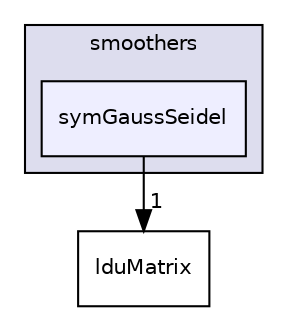 digraph "src/OpenFOAM/matrices/lduMatrix/smoothers/symGaussSeidel" {
  bgcolor=transparent;
  compound=true
  node [ fontsize="10", fontname="Helvetica"];
  edge [ labelfontsize="10", labelfontname="Helvetica"];
  subgraph clusterdir_27bacb8e19b5862d96d869422b2be03b {
    graph [ bgcolor="#ddddee", pencolor="black", label="smoothers" fontname="Helvetica", fontsize="10", URL="dir_27bacb8e19b5862d96d869422b2be03b.html"]
  dir_b8ecbc0f322627defd4b191976bf0d47 [shape=box, label="symGaussSeidel", style="filled", fillcolor="#eeeeff", pencolor="black", URL="dir_b8ecbc0f322627defd4b191976bf0d47.html"];
  }
  dir_1ce70feb2b06c30ebd4091245573b99e [shape=box label="lduMatrix" URL="dir_1ce70feb2b06c30ebd4091245573b99e.html"];
  dir_b8ecbc0f322627defd4b191976bf0d47->dir_1ce70feb2b06c30ebd4091245573b99e [headlabel="1", labeldistance=1.5 headhref="dir_002205_002183.html"];
}
